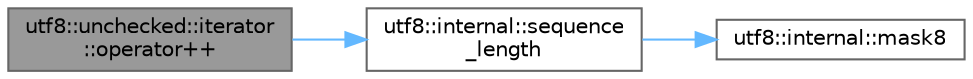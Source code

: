 digraph "utf8::unchecked::iterator::operator++"
{
 // INTERACTIVE_SVG=YES
 // LATEX_PDF_SIZE
  bgcolor="transparent";
  edge [fontname=Helvetica,fontsize=10,labelfontname=Helvetica,labelfontsize=10];
  node [fontname=Helvetica,fontsize=10,shape=box,height=0.2,width=0.4];
  rankdir="LR";
  Node1 [label="utf8::unchecked::iterator\l::operator++",height=0.2,width=0.4,color="gray40", fillcolor="grey60", style="filled", fontcolor="black",tooltip=" "];
  Node1 -> Node2 [color="steelblue1",style="solid"];
  Node2 [label="utf8::internal::sequence\l_length",height=0.2,width=0.4,color="grey40", fillcolor="white", style="filled",URL="$namespaceutf8_1_1internal.html#adb347cc81d32ebb0fd22d849f7bff5ea",tooltip=" "];
  Node2 -> Node3 [color="steelblue1",style="solid"];
  Node3 [label="utf8::internal::mask8",height=0.2,width=0.4,color="grey40", fillcolor="white", style="filled",URL="$namespaceutf8_1_1internal.html#adf6e0469e279b9562aa461b4c3c1e7e4",tooltip=" "];
}
